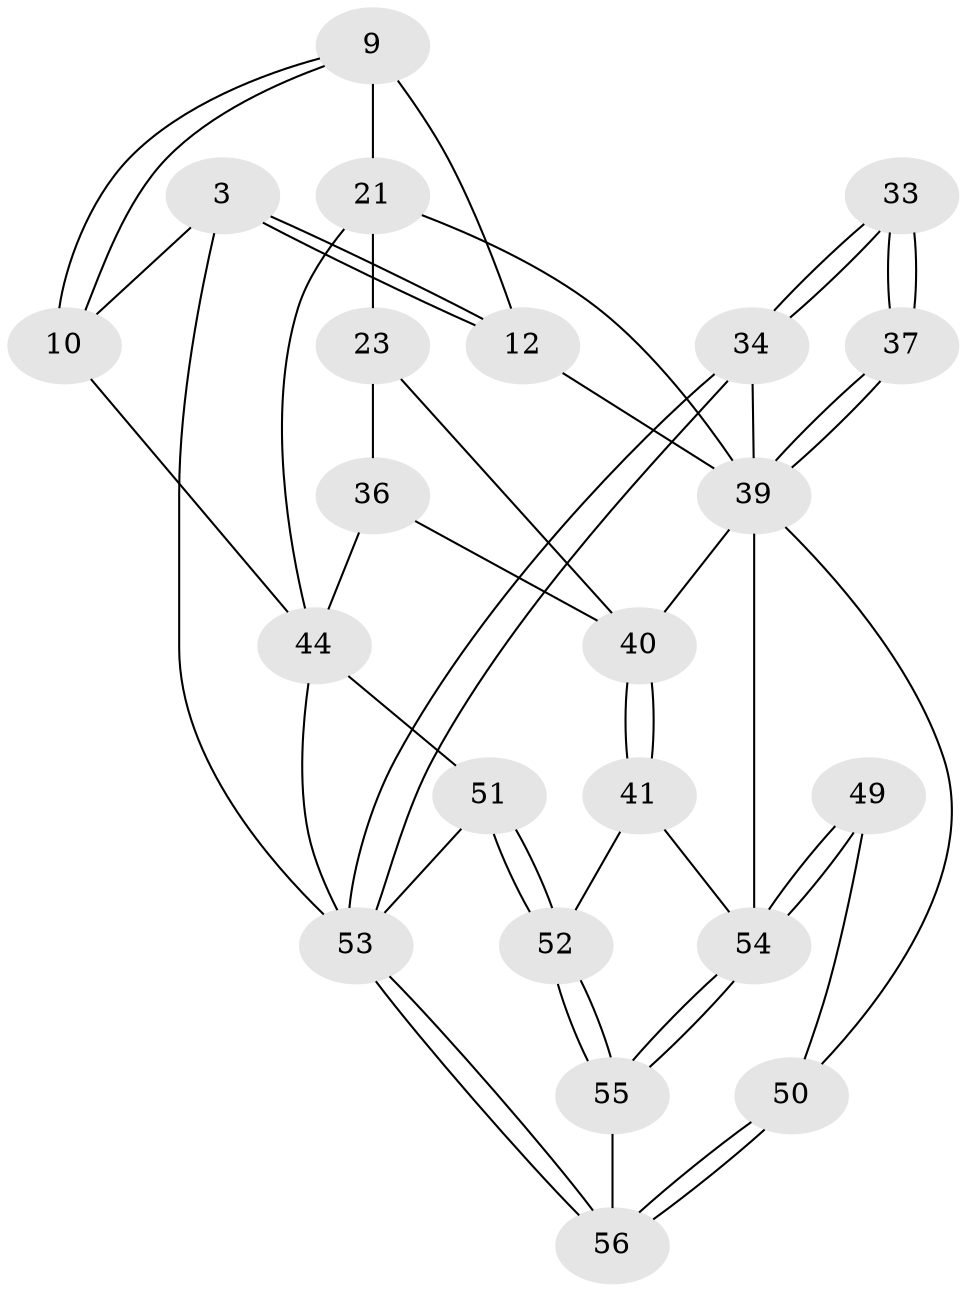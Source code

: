 // original degree distribution, {3: 0.03571428571428571, 6: 0.23214285714285715, 4: 0.26785714285714285, 5: 0.4642857142857143}
// Generated by graph-tools (version 1.1) at 2025/05/03/04/25 22:05:13]
// undirected, 22 vertices, 50 edges
graph export_dot {
graph [start="1"]
  node [color=gray90,style=filled];
  3 [pos="+0+0",super="+2"];
  9 [pos="+1+0.12446050143990184",super="+8"];
  10 [pos="+1+0"];
  12 [pos="+0+0.258790586957487",super="+11+6"];
  21 [pos="+0.9166886542736994+0.515859287453214",super="+18+15+17"];
  23 [pos="+0.654291004479706+0.6075503504312304",super="+22"];
  33 [pos="+0+0.9293576783787505"];
  34 [pos="+0+1"];
  36 [pos="+0.7535860320043388+0.7428432897703406"];
  37 [pos="+0.19065529344323018+0.8459884396958205",super="+31+32"];
  39 [pos="+0.2658563972852574+0.841520682027466",super="+38+30+28+26"];
  40 [pos="+0.5840477255731084+0.8221164056701739",super="+29"];
  41 [pos="+0.5585789528833+0.8921972103784455"];
  44 [pos="+1+0.8668531337582676",super="+35"];
  49 [pos="+0.41883257658065653+0.9265492234629349"];
  50 [pos="+0.33811735683150573+0.9435332340461791"];
  51 [pos="+0.743331096960891+1",super="+46"];
  52 [pos="+0.6624257808362499+1",super="+48"];
  53 [pos="+0+1",super="+47"];
  54 [pos="+0.45002471684615925+1",super="+42+43"];
  55 [pos="+0.4192964928988706+1"];
  56 [pos="+0.33921765418639965+1"];
  3 -- 12 [weight=3];
  3 -- 12;
  3 -- 53 [weight=2];
  3 -- 10;
  9 -- 10;
  9 -- 10;
  9 -- 21 [weight=3];
  9 -- 12;
  10 -- 44;
  12 -- 39 [weight=2];
  21 -- 44;
  21 -- 39 [weight=2];
  21 -- 23 [weight=2];
  23 -- 36;
  23 -- 40;
  33 -- 34;
  33 -- 34;
  33 -- 37 [weight=2];
  33 -- 37;
  34 -- 53;
  34 -- 53;
  34 -- 39;
  36 -- 40;
  36 -- 44;
  37 -- 39 [weight=3];
  37 -- 39;
  39 -- 50;
  39 -- 54;
  39 -- 40;
  40 -- 41;
  40 -- 41;
  41 -- 54;
  41 -- 52;
  44 -- 53;
  44 -- 51 [weight=2];
  49 -- 50;
  49 -- 54 [weight=2];
  49 -- 54;
  50 -- 56;
  50 -- 56;
  51 -- 52 [weight=2];
  51 -- 52;
  51 -- 53;
  52 -- 55;
  52 -- 55;
  53 -- 56;
  53 -- 56;
  54 -- 55;
  54 -- 55;
  55 -- 56;
}
